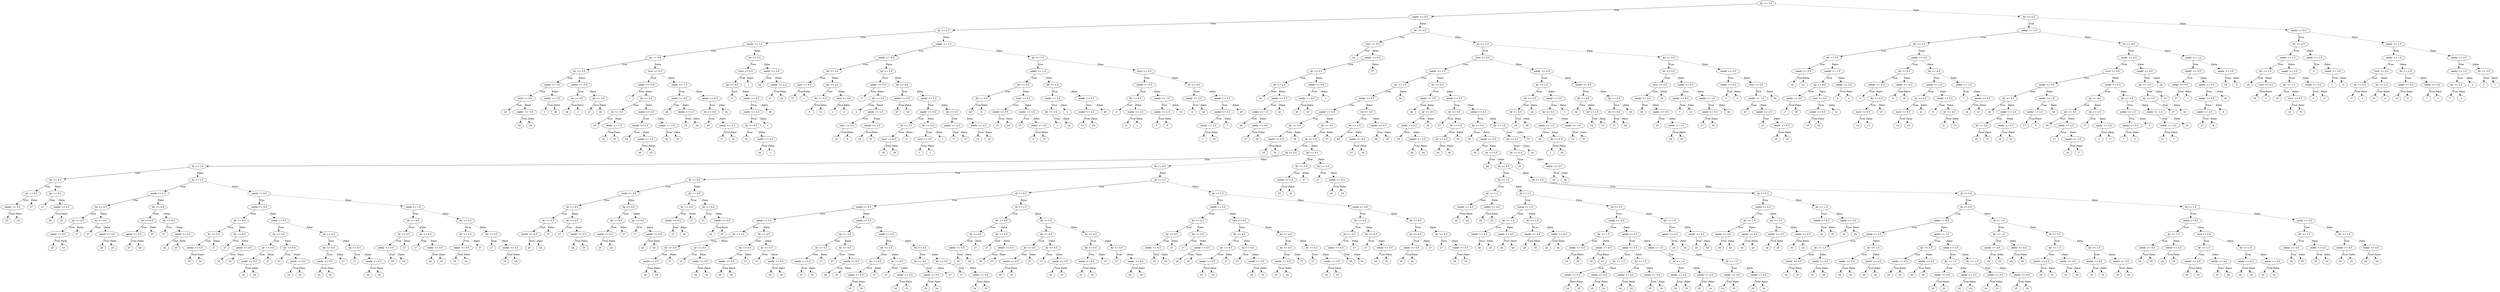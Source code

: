 digraph {
0 [label="dy' <= 3.5"];
1 [label="seedy' <= 3.5"];
2 [label="dy' <= 1.5"];
3 [label="seedx' <= 2.5"];
4 [label="dy' <= 0.5"];
5 [label="dx' <= 4.5"];
6 [label="seedx' <= 1.5"];
7 [label="turn' <= 0.5"];
8 [label="24"];
7 -> 8 [label="True"];
9 [label="seedx' <= -0.5"];
10 [label="24"];
9 -> 10 [label="True"];
11 [label="26"];
9 -> 11 [style="dashed", label="False"];
7 -> 9 [style="dashed", label="False"];
6 -> 7 [label="True"];
12 [label="seedy' <= 2.5"];
13 [label="1"];
12 -> 13 [label="True"];
14 [label="26"];
12 -> 14 [style="dashed", label="False"];
6 -> 12 [style="dashed", label="False"];
5 -> 6 [label="True"];
15 [label="seedx' <= -0.5"];
16 [label="dx' <= 5.5"];
17 [label="24"];
16 -> 17 [label="True"];
18 [label="1"];
16 -> 18 [style="dashed", label="False"];
15 -> 16 [label="True"];
19 [label="dx' <= 5.5"];
20 [label="27"];
19 -> 20 [label="True"];
21 [label="24"];
19 -> 21 [style="dashed", label="False"];
15 -> 19 [style="dashed", label="False"];
5 -> 15 [style="dashed", label="False"];
4 -> 5 [label="True"];
22 [label="turn' <= 0.5"];
23 [label="seedx' <= -0.5"];
24 [label="1"];
23 -> 24 [label="True"];
25 [label="dx' <= 5.5"];
26 [label="dx' <= 3.5"];
27 [label="25"];
26 -> 27 [label="True"];
28 [label="seedx' <= 1.5"];
29 [label="24"];
28 -> 29 [label="True"];
30 [label="25"];
28 -> 30 [style="dashed", label="False"];
26 -> 28 [style="dashed", label="False"];
25 -> 26 [label="True"];
31 [label="seedx' <= 1.5"];
32 [label="seedx' <= 0.5"];
33 [label="24"];
32 -> 33 [label="True"];
34 [label="seedy' <= 1.5"];
35 [label="26"];
34 -> 35 [label="True"];
36 [label="25"];
34 -> 36 [style="dashed", label="False"];
32 -> 34 [style="dashed", label="False"];
31 -> 32 [label="True"];
37 [label="seedy' <= 2.5"];
38 [label="24"];
37 -> 38 [label="True"];
39 [label="26"];
37 -> 39 [style="dashed", label="False"];
31 -> 37 [style="dashed", label="False"];
25 -> 31 [style="dashed", label="False"];
23 -> 25 [style="dashed", label="False"];
22 -> 23 [label="True"];
40 [label="seedy' <= 1.5"];
41 [label="seedx' <= 0.5"];
42 [label="24"];
41 -> 42 [label="True"];
43 [label="seedx' <= 1.5"];
44 [label="23"];
43 -> 44 [label="True"];
45 [label="24"];
43 -> 45 [style="dashed", label="False"];
41 -> 43 [style="dashed", label="False"];
40 -> 41 [label="True"];
46 [label="seedx' <= 0.5"];
47 [label="dx' <= 5.0"];
48 [label="24"];
47 -> 48 [label="True"];
49 [label="seedy' <= 2.5"];
50 [label="21"];
49 -> 50 [label="True"];
51 [label="24"];
49 -> 51 [style="dashed", label="False"];
47 -> 49 [style="dashed", label="False"];
46 -> 47 [label="True"];
52 [label="24"];
46 -> 52 [style="dashed", label="False"];
40 -> 46 [style="dashed", label="False"];
22 -> 40 [style="dashed", label="False"];
4 -> 22 [style="dashed", label="False"];
3 -> 4 [label="True"];
53 [label="dx' <= 5.5"];
54 [label="turn' <= 0.5"];
55 [label="dx' <= 4.5"];
56 [label="27"];
55 -> 56 [label="True"];
57 [label="seedx' <= 5.5"];
58 [label="seedx' <= 4.5"];
59 [label="dy' <= 0.5"];
60 [label="24"];
59 -> 60 [label="True"];
61 [label="seedy' <= 2.5"];
62 [label="24"];
61 -> 62 [label="True"];
63 [label="1"];
61 -> 63 [style="dashed", label="False"];
59 -> 61 [style="dashed", label="False"];
58 -> 59 [label="True"];
64 [label="1"];
58 -> 64 [style="dashed", label="False"];
57 -> 58 [label="True"];
65 [label="24"];
57 -> 65 [style="dashed", label="False"];
55 -> 57 [style="dashed", label="False"];
54 -> 55 [label="True"];
66 [label="1"];
54 -> 66 [style="dashed", label="False"];
53 -> 54 [label="True"];
67 [label="seedx' <= 3.5"];
68 [label="24"];
67 -> 68 [label="True"];
69 [label="seedy' <= 2.5"];
70 [label="27"];
69 -> 70 [label="True"];
71 [label="24"];
69 -> 71 [style="dashed", label="False"];
67 -> 69 [style="dashed", label="False"];
53 -> 67 [style="dashed", label="False"];
3 -> 53 [style="dashed", label="False"];
2 -> 3 [label="True"];
72 [label="seedy' <= 1.5"];
73 [label="seedx' <= -0.5"];
74 [label="dx' <= 4.5"];
75 [label="turn' <= 0.5"];
76 [label="27"];
75 -> 76 [label="True"];
77 [label="1"];
75 -> 77 [style="dashed", label="False"];
74 -> 75 [label="True"];
78 [label="dy' <= 2.5"];
79 [label="dx' <= 5.5"];
80 [label="5"];
79 -> 80 [label="True"];
81 [label="11"];
79 -> 81 [style="dashed", label="False"];
78 -> 79 [label="True"];
82 [label="turn' <= 0.5"];
83 [label="1"];
82 -> 83 [label="True"];
84 [label="3"];
82 -> 84 [style="dashed", label="False"];
78 -> 82 [style="dashed", label="False"];
74 -> 78 [style="dashed", label="False"];
73 -> 74 [label="True"];
85 [label="dy' <= 2.5"];
86 [label="seedx' <= 0.5"];
87 [label="17"];
86 -> 87 [label="True"];
88 [label="dx' <= 5.5"];
89 [label="2"];
88 -> 89 [label="True"];
90 [label="seedx' <= 1.5"];
91 [label="turn' <= 0.5"];
92 [label="22"];
91 -> 92 [label="True"];
93 [label="6"];
91 -> 93 [style="dashed", label="False"];
90 -> 91 [label="True"];
94 [label="seedx' <= 2.5"];
95 [label="16"];
94 -> 95 [label="True"];
96 [label="22"];
94 -> 96 [style="dashed", label="False"];
90 -> 94 [style="dashed", label="False"];
88 -> 90 [style="dashed", label="False"];
86 -> 88 [style="dashed", label="False"];
85 -> 86 [label="True"];
97 [label="dx' <= 4.5"];
98 [label="seedx' <= 0.5"];
99 [label="20"];
98 -> 99 [label="True"];
100 [label="19"];
98 -> 100 [style="dashed", label="False"];
97 -> 98 [label="True"];
101 [label="seedx' <= 1.5"];
102 [label="seedx' <= 0.5"];
103 [label="dx' <= 5.5"];
104 [label="turn' <= 0.5"];
105 [label="16"];
104 -> 105 [label="True"];
106 [label="18"];
104 -> 106 [style="dashed", label="False"];
103 -> 104 [label="True"];
107 [label="17"];
103 -> 107 [style="dashed", label="False"];
102 -> 103 [label="True"];
108 [label="dx' <= 5.5"];
109 [label="turn' <= 0.5"];
110 [label="2"];
109 -> 110 [label="True"];
111 [label="1"];
109 -> 111 [style="dashed", label="False"];
108 -> 109 [label="True"];
112 [label="1"];
108 -> 112 [style="dashed", label="False"];
102 -> 108 [style="dashed", label="False"];
101 -> 102 [label="True"];
113 [label="dx' <= 5.5"];
114 [label="seedx' <= 2.5"];
115 [label="17"];
114 -> 115 [label="True"];
116 [label="15"];
114 -> 116 [style="dashed", label="False"];
113 -> 114 [label="True"];
117 [label="seedx' <= 2.5"];
118 [label="14"];
117 -> 118 [label="True"];
119 [label="18"];
117 -> 119 [style="dashed", label="False"];
113 -> 117 [style="dashed", label="False"];
101 -> 113 [style="dashed", label="False"];
97 -> 101 [style="dashed", label="False"];
85 -> 97 [style="dashed", label="False"];
73 -> 85 [style="dashed", label="False"];
72 -> 73 [label="True"];
120 [label="dy' <= 2.5"];
121 [label="seedx' <= 1.5"];
122 [label="dx' <= 5.5"];
123 [label="dx' <= 4.5"];
124 [label="24"];
123 -> 124 [label="True"];
125 [label="6"];
123 -> 125 [style="dashed", label="False"];
122 -> 123 [label="True"];
126 [label="turn' <= 0.5"];
127 [label="seedx' <= 0.5"];
128 [label="15"];
127 -> 128 [label="True"];
129 [label="24"];
127 -> 129 [style="dashed", label="False"];
126 -> 127 [label="True"];
130 [label="seedy' <= 2.5"];
131 [label="17"];
130 -> 131 [label="True"];
132 [label="seedx' <= 0.5"];
133 [label="4"];
132 -> 133 [label="True"];
134 [label="15"];
132 -> 134 [style="dashed", label="False"];
130 -> 132 [style="dashed", label="False"];
126 -> 130 [style="dashed", label="False"];
122 -> 126 [style="dashed", label="False"];
121 -> 122 [label="True"];
135 [label="dx' <= 5.5"];
136 [label="seedx' <= 2.5"];
137 [label="dx' <= 4.5"];
138 [label="1"];
137 -> 138 [label="True"];
139 [label="24"];
137 -> 139 [style="dashed", label="False"];
136 -> 137 [label="True"];
140 [label="1"];
136 -> 140 [style="dashed", label="False"];
135 -> 136 [label="True"];
141 [label="seedx' <= 2.5"];
142 [label="seedy' <= 2.5"];
143 [label="14"];
142 -> 143 [label="True"];
144 [label="24"];
142 -> 144 [style="dashed", label="False"];
141 -> 142 [label="True"];
145 [label="26"];
141 -> 145 [style="dashed", label="False"];
135 -> 141 [style="dashed", label="False"];
121 -> 135 [style="dashed", label="False"];
120 -> 121 [label="True"];
146 [label="turn' <= 0.5"];
147 [label="seedx' <= 0.5"];
148 [label="dx' <= 5.5"];
149 [label="3"];
148 -> 149 [label="True"];
150 [label="seedy' <= 2.5"];
151 [label="6"];
150 -> 151 [label="True"];
152 [label="1"];
150 -> 152 [style="dashed", label="False"];
148 -> 150 [style="dashed", label="False"];
147 -> 148 [label="True"];
153 [label="seedx' <= 1.5"];
154 [label="seedy' <= 2.5"];
155 [label="5"];
154 -> 155 [label="True"];
156 [label="6"];
154 -> 156 [style="dashed", label="False"];
153 -> 154 [label="True"];
157 [label="13"];
153 -> 157 [style="dashed", label="False"];
147 -> 153 [style="dashed", label="False"];
146 -> 147 [label="True"];
158 [label="dx' <= 4.5"];
159 [label="seedy' <= 2.5"];
160 [label="4"];
159 -> 160 [label="True"];
161 [label="24"];
159 -> 161 [style="dashed", label="False"];
158 -> 159 [label="True"];
162 [label="seedx' <= 1.5"];
163 [label="seedx' <= 0.5"];
164 [label="seedy' <= 2.5"];
165 [label="7"];
164 -> 165 [label="True"];
166 [label="18"];
164 -> 166 [style="dashed", label="False"];
163 -> 164 [label="True"];
167 [label="7"];
163 -> 167 [style="dashed", label="False"];
162 -> 163 [label="True"];
168 [label="18"];
162 -> 168 [style="dashed", label="False"];
158 -> 162 [style="dashed", label="False"];
146 -> 158 [style="dashed", label="False"];
120 -> 146 [style="dashed", label="False"];
72 -> 120 [style="dashed", label="False"];
2 -> 72 [style="dashed", label="False"];
1 -> 2 [label="True"];
169 [label="dx' <= 3.5"];
170 [label="turn' <= 0.5"];
171 [label="24"];
170 -> 171 [label="True"];
172 [label="seedy' <= 5.5"];
173 [label="dy' <= 2.5"];
174 [label="dx' <= 2.5"];
175 [label="24"];
174 -> 175 [label="True"];
176 [label="seedx' <= 5.5"];
177 [label="seedx' <= 1.0"];
178 [label="26"];
177 -> 178 [label="True"];
179 [label="seedx' <= 4.5"];
180 [label="27"];
179 -> 180 [label="True"];
181 [label="26"];
179 -> 181 [style="dashed", label="False"];
177 -> 179 [style="dashed", label="False"];
176 -> 177 [label="True"];
182 [label="24"];
176 -> 182 [style="dashed", label="False"];
174 -> 176 [style="dashed", label="False"];
173 -> 174 [label="True"];
183 [label="seedx' <= 0.5"];
184 [label="seedy' <= 4.5"];
185 [label="26"];
184 -> 185 [label="True"];
186 [label="27"];
184 -> 186 [style="dashed", label="False"];
183 -> 184 [label="True"];
187 [label="1"];
183 -> 187 [style="dashed", label="False"];
173 -> 183 [style="dashed", label="False"];
172 -> 173 [label="True"];
188 [label="27"];
172 -> 188 [style="dashed", label="False"];
170 -> 172 [style="dashed", label="False"];
169 -> 170 [label="True"];
189 [label="dy' <= 2.5"];
190 [label="turn' <= 0.5"];
191 [label="seedx' <= 1.5"];
192 [label="dy' <= 1.5"];
193 [label="seedy' <= 5.5"];
194 [label="seedy' <= 4.5"];
195 [label="dx' <= 4.5"];
196 [label="seedx' <= 0.5"];
197 [label="25"];
196 -> 197 [label="True"];
198 [label="24"];
196 -> 198 [style="dashed", label="False"];
195 -> 196 [label="True"];
199 [label="24"];
195 -> 199 [style="dashed", label="False"];
194 -> 195 [label="True"];
200 [label="dx' <= 5.5"];
201 [label="dy <= 3.5"];
202 [label="dx <= 3.5"];
203 [label="dy <= 1.0"];
204 [label="dx' <= 4.5"];
205 [label="dy' <= 0.5"];
206 [label="seedx' <= 0.5"];
207 [label="25"];
206 -> 207 [label="True"];
208 [label="24"];
206 -> 208 [style="dashed", label="False"];
205 -> 206 [label="True"];
209 [label="27"];
205 -> 209 [style="dashed", label="False"];
204 -> 205 [label="True"];
210 [label="dy' <= 0.5"];
211 [label="27"];
210 -> 211 [label="True"];
212 [label="seedx' <= 0.5"];
213 [label="24"];
212 -> 213 [label="True"];
214 [label="25"];
212 -> 214 [style="dashed", label="False"];
210 -> 212 [style="dashed", label="False"];
204 -> 210 [style="dashed", label="False"];
203 -> 204 [label="True"];
215 [label="dy <= 2.5"];
216 [label="seedx <= 1.0"];
217 [label="dx' <= 4.5"];
218 [label="dy' <= 0.5"];
219 [label="seedx' <= 0.5"];
220 [label="25"];
219 -> 220 [label="True"];
221 [label="24"];
219 -> 221 [style="dashed", label="False"];
218 -> 219 [label="True"];
222 [label="27"];
218 -> 222 [style="dashed", label="False"];
217 -> 218 [label="True"];
223 [label="dy' <= 0.5"];
224 [label="27"];
223 -> 224 [label="True"];
225 [label="seedx' <= 0.5"];
226 [label="24"];
225 -> 226 [label="True"];
227 [label="25"];
225 -> 227 [style="dashed", label="False"];
223 -> 225 [style="dashed", label="False"];
217 -> 223 [style="dashed", label="False"];
216 -> 217 [label="True"];
228 [label="dx' <= 4.5"];
229 [label="dy' <= 0.5"];
230 [label="seedx' <= 0.5"];
231 [label="25"];
230 -> 231 [label="True"];
232 [label="24"];
230 -> 232 [style="dashed", label="False"];
229 -> 230 [label="True"];
233 [label="27"];
229 -> 233 [style="dashed", label="False"];
228 -> 229 [label="True"];
234 [label="dy' <= 0.5"];
235 [label="27"];
234 -> 235 [label="True"];
236 [label="seedx' <= 0.5"];
237 [label="24"];
236 -> 237 [label="True"];
238 [label="25"];
236 -> 238 [style="dashed", label="False"];
234 -> 236 [style="dashed", label="False"];
228 -> 234 [style="dashed", label="False"];
216 -> 228 [style="dashed", label="False"];
215 -> 216 [label="True"];
239 [label="seedx <= 0.5"];
240 [label="seedx <= -0.5"];
241 [label="dx' <= 4.5"];
242 [label="dy' <= 0.5"];
243 [label="seedx' <= 0.5"];
244 [label="25"];
243 -> 244 [label="True"];
245 [label="24"];
243 -> 245 [style="dashed", label="False"];
242 -> 243 [label="True"];
246 [label="27"];
242 -> 246 [style="dashed", label="False"];
241 -> 242 [label="True"];
247 [label="dy' <= 0.5"];
248 [label="27"];
247 -> 248 [label="True"];
249 [label="seedx' <= 0.5"];
250 [label="24"];
249 -> 250 [label="True"];
251 [label="25"];
249 -> 251 [style="dashed", label="False"];
247 -> 249 [style="dashed", label="False"];
241 -> 247 [style="dashed", label="False"];
240 -> 241 [label="True"];
252 [label="seedy <= 5.5"];
253 [label="dx' <= 4.5"];
254 [label="dy' <= 0.5"];
255 [label="seedx' <= 0.5"];
256 [label="25"];
255 -> 256 [label="True"];
257 [label="24"];
255 -> 257 [style="dashed", label="False"];
254 -> 255 [label="True"];
258 [label="27"];
254 -> 258 [style="dashed", label="False"];
253 -> 254 [label="True"];
259 [label="dy' <= 0.5"];
260 [label="27"];
259 -> 260 [label="True"];
261 [label="seedx' <= 0.5"];
262 [label="24"];
261 -> 262 [label="True"];
263 [label="25"];
261 -> 263 [style="dashed", label="False"];
259 -> 261 [style="dashed", label="False"];
253 -> 259 [style="dashed", label="False"];
252 -> 253 [label="True"];
264 [label="dx' <= 4.5"];
265 [label="dy' <= 0.5"];
266 [label="seedx' <= 0.5"];
267 [label="25"];
266 -> 267 [label="True"];
268 [label="24"];
266 -> 268 [style="dashed", label="False"];
265 -> 266 [label="True"];
269 [label="27"];
265 -> 269 [style="dashed", label="False"];
264 -> 265 [label="True"];
270 [label="dy' <= 0.5"];
271 [label="27"];
270 -> 271 [label="True"];
272 [label="seedx' <= 0.5"];
273 [label="24"];
272 -> 273 [label="True"];
274 [label="25"];
272 -> 274 [style="dashed", label="False"];
270 -> 272 [style="dashed", label="False"];
264 -> 270 [style="dashed", label="False"];
252 -> 264 [style="dashed", label="False"];
240 -> 252 [style="dashed", label="False"];
239 -> 240 [label="True"];
275 [label="seedx <= 1.5"];
276 [label="dx' <= 4.5"];
277 [label="dy' <= 0.5"];
278 [label="seedx' <= 0.5"];
279 [label="25"];
278 -> 279 [label="True"];
280 [label="24"];
278 -> 280 [style="dashed", label="False"];
277 -> 278 [label="True"];
281 [label="27"];
277 -> 281 [style="dashed", label="False"];
276 -> 277 [label="True"];
282 [label="dy' <= 0.5"];
283 [label="27"];
282 -> 283 [label="True"];
284 [label="seedx' <= 0.5"];
285 [label="24"];
284 -> 285 [label="True"];
286 [label="25"];
284 -> 286 [style="dashed", label="False"];
282 -> 284 [style="dashed", label="False"];
276 -> 282 [style="dashed", label="False"];
275 -> 276 [label="True"];
287 [label="dx' <= 4.5"];
288 [label="dy' <= 0.5"];
289 [label="seedx' <= 0.5"];
290 [label="25"];
289 -> 290 [label="True"];
291 [label="24"];
289 -> 291 [style="dashed", label="False"];
288 -> 289 [label="True"];
292 [label="27"];
288 -> 292 [style="dashed", label="False"];
287 -> 288 [label="True"];
293 [label="dy' <= 0.5"];
294 [label="27"];
293 -> 294 [label="True"];
295 [label="seedx' <= 0.5"];
296 [label="24"];
295 -> 296 [label="True"];
297 [label="25"];
295 -> 297 [style="dashed", label="False"];
293 -> 295 [style="dashed", label="False"];
287 -> 293 [style="dashed", label="False"];
275 -> 287 [style="dashed", label="False"];
239 -> 275 [style="dashed", label="False"];
215 -> 239 [style="dashed", label="False"];
203 -> 215 [style="dashed", label="False"];
202 -> 203 [label="True"];
298 [label="dx <= 4.5"];
299 [label="dy <= 0.5"];
300 [label="seedx <= 3.5"];
301 [label="dx' <= 4.5"];
302 [label="dy' <= 0.5"];
303 [label="seedx' <= 0.5"];
304 [label="25"];
303 -> 304 [label="True"];
305 [label="24"];
303 -> 305 [style="dashed", label="False"];
302 -> 303 [label="True"];
306 [label="27"];
302 -> 306 [style="dashed", label="False"];
301 -> 302 [label="True"];
307 [label="dy' <= 0.5"];
308 [label="27"];
307 -> 308 [label="True"];
309 [label="seedx' <= 0.5"];
310 [label="24"];
309 -> 310 [label="True"];
311 [label="25"];
309 -> 311 [style="dashed", label="False"];
307 -> 309 [style="dashed", label="False"];
301 -> 307 [style="dashed", label="False"];
300 -> 301 [label="True"];
312 [label="dx' <= 4.5"];
313 [label="dy' <= 0.5"];
314 [label="seedx' <= 0.5"];
315 [label="25"];
314 -> 315 [label="True"];
316 [label="24"];
314 -> 316 [style="dashed", label="False"];
313 -> 314 [label="True"];
317 [label="27"];
313 -> 317 [style="dashed", label="False"];
312 -> 313 [label="True"];
318 [label="dy' <= 0.5"];
319 [label="27"];
318 -> 319 [label="True"];
320 [label="seedx' <= 0.5"];
321 [label="24"];
320 -> 321 [label="True"];
322 [label="25"];
320 -> 322 [style="dashed", label="False"];
318 -> 320 [style="dashed", label="False"];
312 -> 318 [style="dashed", label="False"];
300 -> 312 [style="dashed", label="False"];
299 -> 300 [label="True"];
323 [label="dx' <= 4.5"];
324 [label="dy' <= 0.5"];
325 [label="seedx' <= 0.5"];
326 [label="25"];
325 -> 326 [label="True"];
327 [label="24"];
325 -> 327 [style="dashed", label="False"];
324 -> 325 [label="True"];
328 [label="27"];
324 -> 328 [style="dashed", label="False"];
323 -> 324 [label="True"];
329 [label="dy' <= 0.5"];
330 [label="27"];
329 -> 330 [label="True"];
331 [label="seedx' <= 0.5"];
332 [label="24"];
331 -> 332 [label="True"];
333 [label="25"];
331 -> 333 [style="dashed", label="False"];
329 -> 331 [style="dashed", label="False"];
323 -> 329 [style="dashed", label="False"];
299 -> 323 [style="dashed", label="False"];
298 -> 299 [label="True"];
334 [label="dx <= 5.5"];
335 [label="dy <= 0.5"];
336 [label="seedx <= 0.5"];
337 [label="seedy <= 3.5"];
338 [label="dx' <= 4.5"];
339 [label="dy' <= 0.5"];
340 [label="seedx' <= 0.5"];
341 [label="25"];
340 -> 341 [label="True"];
342 [label="24"];
340 -> 342 [style="dashed", label="False"];
339 -> 340 [label="True"];
343 [label="27"];
339 -> 343 [style="dashed", label="False"];
338 -> 339 [label="True"];
344 [label="dy' <= 0.5"];
345 [label="27"];
344 -> 345 [label="True"];
346 [label="seedx' <= 0.5"];
347 [label="24"];
346 -> 347 [label="True"];
348 [label="25"];
346 -> 348 [style="dashed", label="False"];
344 -> 346 [style="dashed", label="False"];
338 -> 344 [style="dashed", label="False"];
337 -> 338 [label="True"];
349 [label="dx' <= 4.5"];
350 [label="dy' <= 0.5"];
351 [label="seedx' <= 0.5"];
352 [label="25"];
351 -> 352 [label="True"];
353 [label="24"];
351 -> 353 [style="dashed", label="False"];
350 -> 351 [label="True"];
354 [label="27"];
350 -> 354 [style="dashed", label="False"];
349 -> 350 [label="True"];
355 [label="dy' <= 0.5"];
356 [label="27"];
355 -> 356 [label="True"];
357 [label="seedx' <= 0.5"];
358 [label="24"];
357 -> 358 [label="True"];
359 [label="25"];
357 -> 359 [style="dashed", label="False"];
355 -> 357 [style="dashed", label="False"];
349 -> 355 [style="dashed", label="False"];
337 -> 349 [style="dashed", label="False"];
336 -> 337 [label="True"];
360 [label="seedx <= 1.5"];
361 [label="dx' <= 4.5"];
362 [label="dy' <= 0.5"];
363 [label="seedx' <= 0.5"];
364 [label="25"];
363 -> 364 [label="True"];
365 [label="24"];
363 -> 365 [style="dashed", label="False"];
362 -> 363 [label="True"];
366 [label="27"];
362 -> 366 [style="dashed", label="False"];
361 -> 362 [label="True"];
367 [label="dy' <= 0.5"];
368 [label="27"];
367 -> 368 [label="True"];
369 [label="seedx' <= 0.5"];
370 [label="24"];
369 -> 370 [label="True"];
371 [label="25"];
369 -> 371 [style="dashed", label="False"];
367 -> 369 [style="dashed", label="False"];
361 -> 367 [style="dashed", label="False"];
360 -> 361 [label="True"];
372 [label="seedx <= 2.5"];
373 [label="dx' <= 4.5"];
374 [label="dy' <= 0.5"];
375 [label="seedx' <= 0.5"];
376 [label="25"];
375 -> 376 [label="True"];
377 [label="24"];
375 -> 377 [style="dashed", label="False"];
374 -> 375 [label="True"];
378 [label="27"];
374 -> 378 [style="dashed", label="False"];
373 -> 374 [label="True"];
379 [label="dy' <= 0.5"];
380 [label="27"];
379 -> 380 [label="True"];
381 [label="seedx' <= 0.5"];
382 [label="24"];
381 -> 382 [label="True"];
383 [label="25"];
381 -> 383 [style="dashed", label="False"];
379 -> 381 [style="dashed", label="False"];
373 -> 379 [style="dashed", label="False"];
372 -> 373 [label="True"];
384 [label="dx' <= 4.5"];
385 [label="dy' <= 0.5"];
386 [label="seedx' <= 0.5"];
387 [label="25"];
386 -> 387 [label="True"];
388 [label="24"];
386 -> 388 [style="dashed", label="False"];
385 -> 386 [label="True"];
389 [label="27"];
385 -> 389 [style="dashed", label="False"];
384 -> 385 [label="True"];
390 [label="dy' <= 0.5"];
391 [label="27"];
390 -> 391 [label="True"];
392 [label="seedx' <= 0.5"];
393 [label="24"];
392 -> 393 [label="True"];
394 [label="25"];
392 -> 394 [style="dashed", label="False"];
390 -> 392 [style="dashed", label="False"];
384 -> 390 [style="dashed", label="False"];
372 -> 384 [style="dashed", label="False"];
360 -> 372 [style="dashed", label="False"];
336 -> 360 [style="dashed", label="False"];
335 -> 336 [label="True"];
395 [label="dy <= 1.5"];
396 [label="dx' <= 4.5"];
397 [label="dy' <= 0.5"];
398 [label="seedx' <= 0.5"];
399 [label="25"];
398 -> 399 [label="True"];
400 [label="24"];
398 -> 400 [style="dashed", label="False"];
397 -> 398 [label="True"];
401 [label="27"];
397 -> 401 [style="dashed", label="False"];
396 -> 397 [label="True"];
402 [label="dy' <= 0.5"];
403 [label="27"];
402 -> 403 [label="True"];
404 [label="seedx' <= 0.5"];
405 [label="24"];
404 -> 405 [label="True"];
406 [label="25"];
404 -> 406 [style="dashed", label="False"];
402 -> 404 [style="dashed", label="False"];
396 -> 402 [style="dashed", label="False"];
395 -> 396 [label="True"];
407 [label="dy <= 2.5"];
408 [label="dx' <= 4.5"];
409 [label="dy' <= 0.5"];
410 [label="seedx' <= 0.5"];
411 [label="25"];
410 -> 411 [label="True"];
412 [label="24"];
410 -> 412 [style="dashed", label="False"];
409 -> 410 [label="True"];
413 [label="27"];
409 -> 413 [style="dashed", label="False"];
408 -> 409 [label="True"];
414 [label="dy' <= 0.5"];
415 [label="27"];
414 -> 415 [label="True"];
416 [label="seedx' <= 0.5"];
417 [label="24"];
416 -> 417 [label="True"];
418 [label="25"];
416 -> 418 [style="dashed", label="False"];
414 -> 416 [style="dashed", label="False"];
408 -> 414 [style="dashed", label="False"];
407 -> 408 [label="True"];
419 [label="dx' <= 4.5"];
420 [label="dy' <= 0.5"];
421 [label="seedx' <= 0.5"];
422 [label="25"];
421 -> 422 [label="True"];
423 [label="24"];
421 -> 423 [style="dashed", label="False"];
420 -> 421 [label="True"];
424 [label="27"];
420 -> 424 [style="dashed", label="False"];
419 -> 420 [label="True"];
425 [label="dy' <= 0.5"];
426 [label="27"];
425 -> 426 [label="True"];
427 [label="seedx' <= 0.5"];
428 [label="24"];
427 -> 428 [label="True"];
429 [label="25"];
427 -> 429 [style="dashed", label="False"];
425 -> 427 [style="dashed", label="False"];
419 -> 425 [style="dashed", label="False"];
407 -> 419 [style="dashed", label="False"];
395 -> 407 [style="dashed", label="False"];
335 -> 395 [style="dashed", label="False"];
334 -> 335 [label="True"];
430 [label="dy <= 1.5"];
431 [label="seedx <= 2.5"];
432 [label="dx' <= 4.5"];
433 [label="dy' <= 0.5"];
434 [label="seedx' <= 0.5"];
435 [label="25"];
434 -> 435 [label="True"];
436 [label="24"];
434 -> 436 [style="dashed", label="False"];
433 -> 434 [label="True"];
437 [label="27"];
433 -> 437 [style="dashed", label="False"];
432 -> 433 [label="True"];
438 [label="dy' <= 0.5"];
439 [label="27"];
438 -> 439 [label="True"];
440 [label="seedx' <= 0.5"];
441 [label="24"];
440 -> 441 [label="True"];
442 [label="25"];
440 -> 442 [style="dashed", label="False"];
438 -> 440 [style="dashed", label="False"];
432 -> 438 [style="dashed", label="False"];
431 -> 432 [label="True"];
443 [label="turn <= 0.5"];
444 [label="dx' <= 4.5"];
445 [label="dy' <= 0.5"];
446 [label="seedx' <= 0.5"];
447 [label="25"];
446 -> 447 [label="True"];
448 [label="24"];
446 -> 448 [style="dashed", label="False"];
445 -> 446 [label="True"];
449 [label="27"];
445 -> 449 [style="dashed", label="False"];
444 -> 445 [label="True"];
450 [label="dy' <= 0.5"];
451 [label="27"];
450 -> 451 [label="True"];
452 [label="seedx' <= 0.5"];
453 [label="24"];
452 -> 453 [label="True"];
454 [label="25"];
452 -> 454 [style="dashed", label="False"];
450 -> 452 [style="dashed", label="False"];
444 -> 450 [style="dashed", label="False"];
443 -> 444 [label="True"];
455 [label="dx' <= 4.5"];
456 [label="dy' <= 0.5"];
457 [label="seedx' <= 0.5"];
458 [label="25"];
457 -> 458 [label="True"];
459 [label="24"];
457 -> 459 [style="dashed", label="False"];
456 -> 457 [label="True"];
460 [label="27"];
456 -> 460 [style="dashed", label="False"];
455 -> 456 [label="True"];
461 [label="dy' <= 0.5"];
462 [label="27"];
461 -> 462 [label="True"];
463 [label="seedx' <= 0.5"];
464 [label="24"];
463 -> 464 [label="True"];
465 [label="25"];
463 -> 465 [style="dashed", label="False"];
461 -> 463 [style="dashed", label="False"];
455 -> 461 [style="dashed", label="False"];
443 -> 455 [style="dashed", label="False"];
431 -> 443 [style="dashed", label="False"];
430 -> 431 [label="True"];
466 [label="seedx <= 4.0"];
467 [label="dx' <= 4.5"];
468 [label="dy' <= 0.5"];
469 [label="seedx' <= 0.5"];
470 [label="25"];
469 -> 470 [label="True"];
471 [label="24"];
469 -> 471 [style="dashed", label="False"];
468 -> 469 [label="True"];
472 [label="27"];
468 -> 472 [style="dashed", label="False"];
467 -> 468 [label="True"];
473 [label="dy' <= 0.5"];
474 [label="27"];
473 -> 474 [label="True"];
475 [label="seedx' <= 0.5"];
476 [label="24"];
475 -> 476 [label="True"];
477 [label="25"];
475 -> 477 [style="dashed", label="False"];
473 -> 475 [style="dashed", label="False"];
467 -> 473 [style="dashed", label="False"];
466 -> 467 [label="True"];
478 [label="dx' <= 4.5"];
479 [label="dy' <= 0.5"];
480 [label="seedx' <= 0.5"];
481 [label="25"];
480 -> 481 [label="True"];
482 [label="24"];
480 -> 482 [style="dashed", label="False"];
479 -> 480 [label="True"];
483 [label="27"];
479 -> 483 [style="dashed", label="False"];
478 -> 479 [label="True"];
484 [label="dy' <= 0.5"];
485 [label="27"];
484 -> 485 [label="True"];
486 [label="seedx' <= 0.5"];
487 [label="24"];
486 -> 487 [label="True"];
488 [label="25"];
486 -> 488 [style="dashed", label="False"];
484 -> 486 [style="dashed", label="False"];
478 -> 484 [style="dashed", label="False"];
466 -> 478 [style="dashed", label="False"];
430 -> 466 [style="dashed", label="False"];
334 -> 430 [style="dashed", label="False"];
298 -> 334 [style="dashed", label="False"];
202 -> 298 [style="dashed", label="False"];
201 -> 202 [label="True"];
489 [label="dx' <= 4.5"];
490 [label="dy' <= 0.5"];
491 [label="seedx' <= 0.5"];
492 [label="25"];
491 -> 492 [label="True"];
493 [label="24"];
491 -> 493 [style="dashed", label="False"];
490 -> 491 [label="True"];
494 [label="27"];
490 -> 494 [style="dashed", label="False"];
489 -> 490 [label="True"];
495 [label="dy' <= 0.5"];
496 [label="27"];
495 -> 496 [label="True"];
497 [label="seedx' <= 0.5"];
498 [label="24"];
497 -> 498 [label="True"];
499 [label="25"];
497 -> 499 [style="dashed", label="False"];
495 -> 497 [style="dashed", label="False"];
489 -> 495 [style="dashed", label="False"];
201 -> 489 [style="dashed", label="False"];
200 -> 201 [label="True"];
500 [label="27"];
200 -> 500 [style="dashed", label="False"];
194 -> 200 [style="dashed", label="False"];
193 -> 194 [label="True"];
501 [label="dx' <= 5.5"];
502 [label="dx' <= 4.5"];
503 [label="24"];
502 -> 503 [label="True"];
504 [label="seedx' <= 0.5"];
505 [label="27"];
504 -> 505 [label="True"];
506 [label="24"];
504 -> 506 [style="dashed", label="False"];
502 -> 504 [style="dashed", label="False"];
501 -> 502 [label="True"];
507 [label="seedx' <= 0.5"];
508 [label="24"];
507 -> 508 [label="True"];
509 [label="26"];
507 -> 509 [style="dashed", label="False"];
501 -> 507 [style="dashed", label="False"];
193 -> 501 [style="dashed", label="False"];
192 -> 193 [label="True"];
510 [label="24"];
192 -> 510 [style="dashed", label="False"];
191 -> 192 [label="True"];
511 [label="dx' <= 4.5"];
512 [label="seedx' <= 5.5"];
513 [label="24"];
512 -> 513 [label="True"];
514 [label="dy' <= 0.5"];
515 [label="seedy' <= 4.5"];
516 [label="24"];
515 -> 516 [label="True"];
517 [label="seedy' <= 5.5"];
518 [label="26"];
517 -> 518 [label="True"];
519 [label="24"];
517 -> 519 [style="dashed", label="False"];
515 -> 517 [style="dashed", label="False"];
514 -> 515 [label="True"];
520 [label="24"];
514 -> 520 [style="dashed", label="False"];
512 -> 514 [style="dashed", label="False"];
511 -> 512 [label="True"];
521 [label="seedx' <= 3.5"];
522 [label="dy' <= 0.5"];
523 [label="27"];
522 -> 523 [label="True"];
524 [label="dx' <= 5.5"];
525 [label="dy' <= 1.5"];
526 [label="24"];
525 -> 526 [label="True"];
527 [label="26"];
525 -> 527 [style="dashed", label="False"];
524 -> 525 [label="True"];
528 [label="24"];
524 -> 528 [style="dashed", label="False"];
522 -> 524 [style="dashed", label="False"];
521 -> 522 [label="True"];
529 [label="seedx' <= 5.5"];
530 [label="dx' <= 5.5"];
531 [label="24"];
530 -> 531 [label="True"];
532 [label="seedy' <= 5.5"];
533 [label="24"];
532 -> 533 [label="True"];
534 [label="dy' <= 0.5"];
535 [label="24"];
534 -> 535 [label="True"];
536 [label="dx <= 3.5"];
537 [label="dy <= 1.0"];
538 [label="dy' <= 1.5"];
539 [label="seedx' <= 4.5"];
540 [label="24"];
539 -> 540 [label="True"];
541 [label="25"];
539 -> 541 [style="dashed", label="False"];
538 -> 539 [label="True"];
542 [label="seedx' <= 4.5"];
543 [label="25"];
542 -> 543 [label="True"];
544 [label="24"];
542 -> 544 [style="dashed", label="False"];
538 -> 542 [style="dashed", label="False"];
537 -> 538 [label="True"];
545 [label="dy <= 2.5"];
546 [label="seedx <= 1.0"];
547 [label="dy' <= 1.5"];
548 [label="seedx' <= 4.5"];
549 [label="24"];
548 -> 549 [label="True"];
550 [label="25"];
548 -> 550 [style="dashed", label="False"];
547 -> 548 [label="True"];
551 [label="seedx' <= 4.5"];
552 [label="25"];
551 -> 552 [label="True"];
553 [label="24"];
551 -> 553 [style="dashed", label="False"];
547 -> 551 [style="dashed", label="False"];
546 -> 547 [label="True"];
554 [label="dy' <= 1.5"];
555 [label="seedx' <= 4.5"];
556 [label="24"];
555 -> 556 [label="True"];
557 [label="25"];
555 -> 557 [style="dashed", label="False"];
554 -> 555 [label="True"];
558 [label="seedx' <= 4.5"];
559 [label="25"];
558 -> 559 [label="True"];
560 [label="24"];
558 -> 560 [style="dashed", label="False"];
554 -> 558 [style="dashed", label="False"];
546 -> 554 [style="dashed", label="False"];
545 -> 546 [label="True"];
561 [label="dy <= 3.5"];
562 [label="seedx <= -0.5"];
563 [label="dy' <= 1.5"];
564 [label="seedx' <= 4.5"];
565 [label="24"];
564 -> 565 [label="True"];
566 [label="25"];
564 -> 566 [style="dashed", label="False"];
563 -> 564 [label="True"];
567 [label="seedx' <= 4.5"];
568 [label="25"];
567 -> 568 [label="True"];
569 [label="24"];
567 -> 569 [style="dashed", label="False"];
563 -> 567 [style="dashed", label="False"];
562 -> 563 [label="True"];
570 [label="seedx <= 0.5"];
571 [label="seedy <= 5.5"];
572 [label="dy' <= 1.5"];
573 [label="seedx' <= 4.5"];
574 [label="24"];
573 -> 574 [label="True"];
575 [label="25"];
573 -> 575 [style="dashed", label="False"];
572 -> 573 [label="True"];
576 [label="seedx' <= 4.5"];
577 [label="25"];
576 -> 577 [label="True"];
578 [label="24"];
576 -> 578 [style="dashed", label="False"];
572 -> 576 [style="dashed", label="False"];
571 -> 572 [label="True"];
579 [label="dy' <= 1.5"];
580 [label="seedx' <= 4.5"];
581 [label="24"];
580 -> 581 [label="True"];
582 [label="25"];
580 -> 582 [style="dashed", label="False"];
579 -> 580 [label="True"];
583 [label="seedx' <= 4.5"];
584 [label="25"];
583 -> 584 [label="True"];
585 [label="24"];
583 -> 585 [style="dashed", label="False"];
579 -> 583 [style="dashed", label="False"];
571 -> 579 [style="dashed", label="False"];
570 -> 571 [label="True"];
586 [label="seedx <= 1.5"];
587 [label="dy' <= 1.5"];
588 [label="seedx' <= 4.5"];
589 [label="24"];
588 -> 589 [label="True"];
590 [label="25"];
588 -> 590 [style="dashed", label="False"];
587 -> 588 [label="True"];
591 [label="seedx' <= 4.5"];
592 [label="25"];
591 -> 592 [label="True"];
593 [label="24"];
591 -> 593 [style="dashed", label="False"];
587 -> 591 [style="dashed", label="False"];
586 -> 587 [label="True"];
594 [label="dy' <= 1.5"];
595 [label="seedx' <= 4.5"];
596 [label="24"];
595 -> 596 [label="True"];
597 [label="25"];
595 -> 597 [style="dashed", label="False"];
594 -> 595 [label="True"];
598 [label="seedx' <= 4.5"];
599 [label="25"];
598 -> 599 [label="True"];
600 [label="24"];
598 -> 600 [style="dashed", label="False"];
594 -> 598 [style="dashed", label="False"];
586 -> 594 [style="dashed", label="False"];
570 -> 586 [style="dashed", label="False"];
562 -> 570 [style="dashed", label="False"];
561 -> 562 [label="True"];
601 [label="dy' <= 1.5"];
602 [label="seedx' <= 4.5"];
603 [label="24"];
602 -> 603 [label="True"];
604 [label="25"];
602 -> 604 [style="dashed", label="False"];
601 -> 602 [label="True"];
605 [label="seedx' <= 4.5"];
606 [label="25"];
605 -> 606 [label="True"];
607 [label="24"];
605 -> 607 [style="dashed", label="False"];
601 -> 605 [style="dashed", label="False"];
561 -> 601 [style="dashed", label="False"];
545 -> 561 [style="dashed", label="False"];
537 -> 545 [style="dashed", label="False"];
536 -> 537 [label="True"];
608 [label="dx <= 4.5"];
609 [label="dy <= 0.5"];
610 [label="seedx <= 3.5"];
611 [label="dy' <= 1.5"];
612 [label="seedx' <= 4.5"];
613 [label="24"];
612 -> 613 [label="True"];
614 [label="25"];
612 -> 614 [style="dashed", label="False"];
611 -> 612 [label="True"];
615 [label="seedx' <= 4.5"];
616 [label="25"];
615 -> 616 [label="True"];
617 [label="24"];
615 -> 617 [style="dashed", label="False"];
611 -> 615 [style="dashed", label="False"];
610 -> 611 [label="True"];
618 [label="dy' <= 1.5"];
619 [label="seedx' <= 4.5"];
620 [label="24"];
619 -> 620 [label="True"];
621 [label="25"];
619 -> 621 [style="dashed", label="False"];
618 -> 619 [label="True"];
622 [label="seedx' <= 4.5"];
623 [label="25"];
622 -> 623 [label="True"];
624 [label="24"];
622 -> 624 [style="dashed", label="False"];
618 -> 622 [style="dashed", label="False"];
610 -> 618 [style="dashed", label="False"];
609 -> 610 [label="True"];
625 [label="dy' <= 1.5"];
626 [label="seedx' <= 4.5"];
627 [label="24"];
626 -> 627 [label="True"];
628 [label="25"];
626 -> 628 [style="dashed", label="False"];
625 -> 626 [label="True"];
629 [label="seedx' <= 4.5"];
630 [label="25"];
629 -> 630 [label="True"];
631 [label="24"];
629 -> 631 [style="dashed", label="False"];
625 -> 629 [style="dashed", label="False"];
609 -> 625 [style="dashed", label="False"];
608 -> 609 [label="True"];
632 [label="dx <= 5.5"];
633 [label="dy <= 0.5"];
634 [label="seedx <= 0.5"];
635 [label="seedy <= 3.5"];
636 [label="dy' <= 1.5"];
637 [label="seedx' <= 4.5"];
638 [label="24"];
637 -> 638 [label="True"];
639 [label="25"];
637 -> 639 [style="dashed", label="False"];
636 -> 637 [label="True"];
640 [label="seedx' <= 4.5"];
641 [label="25"];
640 -> 641 [label="True"];
642 [label="24"];
640 -> 642 [style="dashed", label="False"];
636 -> 640 [style="dashed", label="False"];
635 -> 636 [label="True"];
643 [label="dy' <= 1.5"];
644 [label="seedx' <= 4.5"];
645 [label="24"];
644 -> 645 [label="True"];
646 [label="25"];
644 -> 646 [style="dashed", label="False"];
643 -> 644 [label="True"];
647 [label="seedx' <= 4.5"];
648 [label="25"];
647 -> 648 [label="True"];
649 [label="24"];
647 -> 649 [style="dashed", label="False"];
643 -> 647 [style="dashed", label="False"];
635 -> 643 [style="dashed", label="False"];
634 -> 635 [label="True"];
650 [label="seedx <= 1.5"];
651 [label="dy' <= 1.5"];
652 [label="seedx' <= 4.5"];
653 [label="24"];
652 -> 653 [label="True"];
654 [label="25"];
652 -> 654 [style="dashed", label="False"];
651 -> 652 [label="True"];
655 [label="seedx' <= 4.5"];
656 [label="25"];
655 -> 656 [label="True"];
657 [label="24"];
655 -> 657 [style="dashed", label="False"];
651 -> 655 [style="dashed", label="False"];
650 -> 651 [label="True"];
658 [label="seedx <= 2.5"];
659 [label="dy' <= 1.5"];
660 [label="seedx' <= 4.5"];
661 [label="24"];
660 -> 661 [label="True"];
662 [label="25"];
660 -> 662 [style="dashed", label="False"];
659 -> 660 [label="True"];
663 [label="seedx' <= 4.5"];
664 [label="25"];
663 -> 664 [label="True"];
665 [label="24"];
663 -> 665 [style="dashed", label="False"];
659 -> 663 [style="dashed", label="False"];
658 -> 659 [label="True"];
666 [label="dy' <= 1.5"];
667 [label="seedx' <= 4.5"];
668 [label="24"];
667 -> 668 [label="True"];
669 [label="25"];
667 -> 669 [style="dashed", label="False"];
666 -> 667 [label="True"];
670 [label="seedx' <= 4.5"];
671 [label="25"];
670 -> 671 [label="True"];
672 [label="24"];
670 -> 672 [style="dashed", label="False"];
666 -> 670 [style="dashed", label="False"];
658 -> 666 [style="dashed", label="False"];
650 -> 658 [style="dashed", label="False"];
634 -> 650 [style="dashed", label="False"];
633 -> 634 [label="True"];
673 [label="dy <= 1.5"];
674 [label="dy' <= 1.5"];
675 [label="seedx' <= 4.5"];
676 [label="24"];
675 -> 676 [label="True"];
677 [label="25"];
675 -> 677 [style="dashed", label="False"];
674 -> 675 [label="True"];
678 [label="seedx' <= 4.5"];
679 [label="25"];
678 -> 679 [label="True"];
680 [label="24"];
678 -> 680 [style="dashed", label="False"];
674 -> 678 [style="dashed", label="False"];
673 -> 674 [label="True"];
681 [label="dy <= 2.5"];
682 [label="dy' <= 1.5"];
683 [label="seedx' <= 4.5"];
684 [label="24"];
683 -> 684 [label="True"];
685 [label="25"];
683 -> 685 [style="dashed", label="False"];
682 -> 683 [label="True"];
686 [label="seedx' <= 4.5"];
687 [label="25"];
686 -> 687 [label="True"];
688 [label="24"];
686 -> 688 [style="dashed", label="False"];
682 -> 686 [style="dashed", label="False"];
681 -> 682 [label="True"];
689 [label="dy' <= 1.5"];
690 [label="seedx' <= 4.5"];
691 [label="24"];
690 -> 691 [label="True"];
692 [label="25"];
690 -> 692 [style="dashed", label="False"];
689 -> 690 [label="True"];
693 [label="seedx' <= 4.5"];
694 [label="25"];
693 -> 694 [label="True"];
695 [label="24"];
693 -> 695 [style="dashed", label="False"];
689 -> 693 [style="dashed", label="False"];
681 -> 689 [style="dashed", label="False"];
673 -> 681 [style="dashed", label="False"];
633 -> 673 [style="dashed", label="False"];
632 -> 633 [label="True"];
696 [label="dy <= 1.5"];
697 [label="seedx <= 2.5"];
698 [label="dy' <= 1.5"];
699 [label="seedx' <= 4.5"];
700 [label="24"];
699 -> 700 [label="True"];
701 [label="25"];
699 -> 701 [style="dashed", label="False"];
698 -> 699 [label="True"];
702 [label="seedx' <= 4.5"];
703 [label="25"];
702 -> 703 [label="True"];
704 [label="24"];
702 -> 704 [style="dashed", label="False"];
698 -> 702 [style="dashed", label="False"];
697 -> 698 [label="True"];
705 [label="turn <= 0.5"];
706 [label="dy' <= 1.5"];
707 [label="seedx' <= 4.5"];
708 [label="24"];
707 -> 708 [label="True"];
709 [label="25"];
707 -> 709 [style="dashed", label="False"];
706 -> 707 [label="True"];
710 [label="seedx' <= 4.5"];
711 [label="25"];
710 -> 711 [label="True"];
712 [label="24"];
710 -> 712 [style="dashed", label="False"];
706 -> 710 [style="dashed", label="False"];
705 -> 706 [label="True"];
713 [label="dy' <= 1.5"];
714 [label="seedx' <= 4.5"];
715 [label="24"];
714 -> 715 [label="True"];
716 [label="25"];
714 -> 716 [style="dashed", label="False"];
713 -> 714 [label="True"];
717 [label="seedx' <= 4.5"];
718 [label="25"];
717 -> 718 [label="True"];
719 [label="24"];
717 -> 719 [style="dashed", label="False"];
713 -> 717 [style="dashed", label="False"];
705 -> 713 [style="dashed", label="False"];
697 -> 705 [style="dashed", label="False"];
696 -> 697 [label="True"];
720 [label="seedx <= 4.0"];
721 [label="dy' <= 1.5"];
722 [label="seedx' <= 4.5"];
723 [label="24"];
722 -> 723 [label="True"];
724 [label="25"];
722 -> 724 [style="dashed", label="False"];
721 -> 722 [label="True"];
725 [label="seedx' <= 4.5"];
726 [label="25"];
725 -> 726 [label="True"];
727 [label="24"];
725 -> 727 [style="dashed", label="False"];
721 -> 725 [style="dashed", label="False"];
720 -> 721 [label="True"];
728 [label="dy' <= 1.5"];
729 [label="seedx' <= 4.5"];
730 [label="24"];
729 -> 730 [label="True"];
731 [label="25"];
729 -> 731 [style="dashed", label="False"];
728 -> 729 [label="True"];
732 [label="seedx' <= 4.5"];
733 [label="25"];
732 -> 733 [label="True"];
734 [label="24"];
732 -> 734 [style="dashed", label="False"];
728 -> 732 [style="dashed", label="False"];
720 -> 728 [style="dashed", label="False"];
696 -> 720 [style="dashed", label="False"];
632 -> 696 [style="dashed", label="False"];
608 -> 632 [style="dashed", label="False"];
536 -> 608 [style="dashed", label="False"];
534 -> 536 [style="dashed", label="False"];
532 -> 534 [style="dashed", label="False"];
530 -> 532 [style="dashed", label="False"];
529 -> 530 [label="True"];
735 [label="dy' <= 1.5"];
736 [label="dx' <= 5.5"];
737 [label="dy' <= 0.5"];
738 [label="25"];
737 -> 738 [label="True"];
739 [label="seedy' <= 4.5"];
740 [label="25"];
739 -> 740 [label="True"];
741 [label="24"];
739 -> 741 [style="dashed", label="False"];
737 -> 739 [style="dashed", label="False"];
736 -> 737 [label="True"];
742 [label="24"];
736 -> 742 [style="dashed", label="False"];
735 -> 736 [label="True"];
743 [label="27"];
735 -> 743 [style="dashed", label="False"];
529 -> 735 [style="dashed", label="False"];
521 -> 529 [style="dashed", label="False"];
511 -> 521 [style="dashed", label="False"];
191 -> 511 [style="dashed", label="False"];
190 -> 191 [label="True"];
744 [label="seedy' <= 4.5"];
745 [label="dy' <= 1.5"];
746 [label="dx' <= 5.5"];
747 [label="dx' <= 4.5"];
748 [label="24"];
747 -> 748 [label="True"];
749 [label="26"];
747 -> 749 [style="dashed", label="False"];
746 -> 747 [label="True"];
750 [label="24"];
746 -> 750 [style="dashed", label="False"];
745 -> 746 [label="True"];
751 [label="seedx' <= 2.5"];
752 [label="dx' <= 5.5"];
753 [label="seedx' <= 1.5"];
754 [label="24"];
753 -> 754 [label="True"];
755 [label="dx' <= 4.5"];
756 [label="1"];
755 -> 756 [label="True"];
757 [label="24"];
755 -> 757 [style="dashed", label="False"];
753 -> 755 [style="dashed", label="False"];
752 -> 753 [label="True"];
758 [label="seedx' <= 1.0"];
759 [label="14"];
758 -> 759 [label="True"];
760 [label="27"];
758 -> 760 [style="dashed", label="False"];
752 -> 758 [style="dashed", label="False"];
751 -> 752 [label="True"];
761 [label="1"];
751 -> 761 [style="dashed", label="False"];
745 -> 751 [style="dashed", label="False"];
744 -> 745 [label="True"];
762 [label="seedx' <= 0.5"];
763 [label="dx' <= 5.0"];
764 [label="24"];
763 -> 764 [label="True"];
765 [label="dy' <= 1.5"];
766 [label="24"];
765 -> 766 [label="True"];
767 [label="15"];
765 -> 767 [style="dashed", label="False"];
763 -> 765 [style="dashed", label="False"];
762 -> 763 [label="True"];
768 [label="dy' <= 0.5"];
769 [label="dx' <= 5.0"];
770 [label="27"];
769 -> 770 [label="True"];
771 [label="24"];
769 -> 771 [style="dashed", label="False"];
768 -> 769 [label="True"];
772 [label="24"];
768 -> 772 [style="dashed", label="False"];
762 -> 768 [style="dashed", label="False"];
744 -> 762 [style="dashed", label="False"];
190 -> 744 [style="dashed", label="False"];
189 -> 190 [label="True"];
773 [label="dx' <= 5.5"];
774 [label="dx' <= 4.5"];
775 [label="turn' <= 0.5"];
776 [label="seedy' <= 5.5"];
777 [label="24"];
776 -> 777 [label="True"];
778 [label="seedx' <= 0.5"];
779 [label="25"];
778 -> 779 [label="True"];
780 [label="seedx' <= 1.5"];
781 [label="24"];
780 -> 781 [label="True"];
782 [label="25"];
780 -> 782 [style="dashed", label="False"];
778 -> 780 [style="dashed", label="False"];
776 -> 778 [style="dashed", label="False"];
775 -> 776 [label="True"];
783 [label="24"];
775 -> 783 [style="dashed", label="False"];
774 -> 775 [label="True"];
784 [label="seedx' <= 0.5"];
785 [label="seedy' <= 5.0"];
786 [label="7"];
785 -> 786 [label="True"];
787 [label="15"];
785 -> 787 [style="dashed", label="False"];
784 -> 785 [label="True"];
788 [label="seedx' <= 1.5"];
789 [label="seedy' <= 5.5"];
790 [label="27"];
789 -> 790 [label="True"];
791 [label="24"];
789 -> 791 [style="dashed", label="False"];
788 -> 789 [label="True"];
792 [label="24"];
788 -> 792 [style="dashed", label="False"];
784 -> 788 [style="dashed", label="False"];
774 -> 784 [style="dashed", label="False"];
773 -> 774 [label="True"];
793 [label="seedx' <= 0.5"];
794 [label="seedy' <= 5.0"];
795 [label="5"];
794 -> 795 [label="True"];
796 [label="3"];
794 -> 796 [style="dashed", label="False"];
793 -> 794 [label="True"];
797 [label="turn' <= 0.5"];
798 [label="seedx' <= 1.5"];
799 [label="25"];
798 -> 799 [label="True"];
800 [label="seedx' <= 2.5"];
801 [label="24"];
800 -> 801 [label="True"];
802 [label="seedy' <= 5.5"];
803 [label="25"];
802 -> 803 [label="True"];
804 [label="24"];
802 -> 804 [style="dashed", label="False"];
800 -> 802 [style="dashed", label="False"];
798 -> 800 [style="dashed", label="False"];
797 -> 798 [label="True"];
805 [label="25"];
797 -> 805 [style="dashed", label="False"];
793 -> 797 [style="dashed", label="False"];
773 -> 793 [style="dashed", label="False"];
189 -> 773 [style="dashed", label="False"];
169 -> 189 [style="dashed", label="False"];
1 -> 169 [style="dashed", label="False"];
0 -> 1 [label="True"];
806 [label="dy' <= 5.5"];
807 [label="seedy' <= 1.5"];
808 [label="dx' <= 3.5"];
809 [label="dx' <= 2.5"];
810 [label="seedx' <= 0.5"];
811 [label="18"];
810 -> 811 [label="True"];
812 [label="21"];
810 -> 812 [style="dashed", label="False"];
809 -> 810 [label="True"];
813 [label="seedx' <= 1.5"];
814 [label="dy' <= 4.5"];
815 [label="seedx' <= 0.5"];
816 [label="17"];
815 -> 816 [label="True"];
817 [label="19"];
815 -> 817 [style="dashed", label="False"];
814 -> 815 [label="True"];
818 [label="turn' <= 0.5"];
819 [label="seedx' <= 0.5"];
820 [label="19"];
819 -> 820 [label="True"];
821 [label="16"];
819 -> 821 [style="dashed", label="False"];
818 -> 819 [label="True"];
822 [label="11"];
818 -> 822 [style="dashed", label="False"];
814 -> 818 [style="dashed", label="False"];
813 -> 814 [label="True"];
823 [label="seedx' <= 2.5"];
824 [label="8"];
823 -> 824 [label="True"];
825 [label="4"];
823 -> 825 [style="dashed", label="False"];
813 -> 823 [style="dashed", label="False"];
809 -> 813 [style="dashed", label="False"];
808 -> 809 [label="True"];
826 [label="seedx' <= 0.5"];
827 [label="dx' <= 4.5"];
828 [label="seedx' <= -0.5"];
829 [label="3"];
828 -> 829 [label="True"];
830 [label="dy' <= 4.5"];
831 [label="turn' <= 0.5"];
832 [label="14"];
831 -> 832 [label="True"];
833 [label="13"];
831 -> 833 [style="dashed", label="False"];
830 -> 831 [label="True"];
834 [label="13"];
830 -> 834 [style="dashed", label="False"];
828 -> 830 [style="dashed", label="False"];
827 -> 828 [label="True"];
835 [label="seedx' <= -0.5"];
836 [label="4"];
835 -> 836 [label="True"];
837 [label="18"];
835 -> 837 [style="dashed", label="False"];
827 -> 835 [style="dashed", label="False"];
826 -> 827 [label="True"];
838 [label="dx' <= 4.5"];
839 [label="seedx' <= 1.5"];
840 [label="dy' <= 4.5"];
841 [label="turn' <= 0.5"];
842 [label="14"];
841 -> 842 [label="True"];
843 [label="10"];
841 -> 843 [style="dashed", label="False"];
840 -> 841 [label="True"];
844 [label="21"];
840 -> 844 [style="dashed", label="False"];
839 -> 840 [label="True"];
845 [label="seedx' <= 2.5"];
846 [label="9"];
845 -> 846 [label="True"];
847 [label="dy' <= 4.5"];
848 [label="21"];
847 -> 848 [label="True"];
849 [label="15"];
847 -> 849 [style="dashed", label="False"];
845 -> 847 [style="dashed", label="False"];
839 -> 845 [style="dashed", label="False"];
838 -> 839 [label="True"];
850 [label="seedx' <= 1.5"];
851 [label="7"];
850 -> 851 [label="True"];
852 [label="seedx' <= 2.5"];
853 [label="14"];
852 -> 853 [label="True"];
854 [label="13"];
852 -> 854 [style="dashed", label="False"];
850 -> 852 [style="dashed", label="False"];
838 -> 850 [style="dashed", label="False"];
826 -> 838 [style="dashed", label="False"];
808 -> 826 [style="dashed", label="False"];
807 -> 808 [label="True"];
855 [label="dx' <= 4.5"];
856 [label="seedy' <= 4.5"];
857 [label="turn' <= 0.5"];
858 [label="seedx' <= 0.5"];
859 [label="dy' <= 4.5"];
860 [label="20"];
859 -> 860 [label="True"];
861 [label="seedy' <= 2.5"];
862 [label="dx' <= 3.5"];
863 [label="23"];
862 -> 863 [label="True"];
864 [label="21"];
862 -> 864 [style="dashed", label="False"];
861 -> 862 [label="True"];
865 [label="seedy' <= 3.5"];
866 [label="14"];
865 -> 866 [label="True"];
867 [label="23"];
865 -> 867 [style="dashed", label="False"];
861 -> 865 [style="dashed", label="False"];
859 -> 861 [style="dashed", label="False"];
858 -> 859 [label="True"];
868 [label="seedx' <= 1.5"];
869 [label="seedy' <= 2.5"];
870 [label="17"];
869 -> 870 [label="True"];
871 [label="4"];
869 -> 871 [style="dashed", label="False"];
868 -> 869 [label="True"];
872 [label="20"];
868 -> 872 [style="dashed", label="False"];
858 -> 868 [style="dashed", label="False"];
857 -> 858 [label="True"];
873 [label="seedx' <= 0.5"];
874 [label="dy' <= 4.5"];
875 [label="dx' <= 3.5"];
876 [label="20"];
875 -> 876 [label="True"];
877 [label="seedy' <= 2.5"];
878 [label="17"];
877 -> 878 [label="True"];
879 [label="seedy' <= 3.5"];
880 [label="16"];
879 -> 880 [label="True"];
881 [label="17"];
879 -> 881 [style="dashed", label="False"];
877 -> 879 [style="dashed", label="False"];
875 -> 877 [style="dashed", label="False"];
874 -> 875 [label="True"];
882 [label="dx' <= 2.5"];
883 [label="17"];
882 -> 883 [label="True"];
884 [label="seedy' <= 3.5"];
885 [label="3"];
884 -> 885 [label="True"];
886 [label="17"];
884 -> 886 [style="dashed", label="False"];
882 -> 884 [style="dashed", label="False"];
874 -> 882 [style="dashed", label="False"];
873 -> 874 [label="True"];
887 [label="dx' <= 3.5"];
888 [label="seedx' <= 1.5"];
889 [label="seedy' <= 2.5"];
890 [label="7"];
889 -> 890 [label="True"];
891 [label="3"];
889 -> 891 [style="dashed", label="False"];
888 -> 889 [label="True"];
892 [label="3"];
888 -> 892 [style="dashed", label="False"];
887 -> 888 [label="True"];
893 [label="seedx' <= 1.5"];
894 [label="seedy' <= 2.5"];
895 [label="11"];
894 -> 895 [label="True"];
896 [label="7"];
894 -> 896 [style="dashed", label="False"];
893 -> 894 [label="True"];
897 [label="23"];
893 -> 897 [style="dashed", label="False"];
887 -> 893 [style="dashed", label="False"];
873 -> 887 [style="dashed", label="False"];
857 -> 873 [style="dashed", label="False"];
856 -> 857 [label="True"];
898 [label="seedx' <= 0.5"];
899 [label="dx' <= 3.5"];
900 [label="dy' <= 4.5"];
901 [label="27"];
900 -> 901 [label="True"];
902 [label="14"];
900 -> 902 [style="dashed", label="False"];
899 -> 900 [label="True"];
903 [label="14"];
899 -> 903 [style="dashed", label="False"];
898 -> 899 [label="True"];
904 [label="26"];
898 -> 904 [style="dashed", label="False"];
856 -> 898 [style="dashed", label="False"];
855 -> 856 [label="True"];
905 [label="seedx' <= 1.5"];
906 [label="seedy' <= 2.5"];
907 [label="seedx' <= 0.5"];
908 [label="17"];
907 -> 908 [label="True"];
909 [label="7"];
907 -> 909 [style="dashed", label="False"];
906 -> 907 [label="True"];
910 [label="seedy' <= 5.0"];
911 [label="seedx' <= 0.5"];
912 [label="seedy' <= 3.5"];
913 [label="13"];
912 -> 913 [label="True"];
914 [label="8"];
912 -> 914 [style="dashed", label="False"];
911 -> 912 [label="True"];
915 [label="8"];
911 -> 915 [style="dashed", label="False"];
910 -> 911 [label="True"];
916 [label="20"];
910 -> 916 [style="dashed", label="False"];
906 -> 910 [style="dashed", label="False"];
905 -> 906 [label="True"];
917 [label="seedx' <= 2.5"];
918 [label="19"];
917 -> 918 [label="True"];
919 [label="0"];
917 -> 919 [style="dashed", label="False"];
905 -> 917 [style="dashed", label="False"];
855 -> 905 [style="dashed", label="False"];
807 -> 855 [style="dashed", label="False"];
806 -> 807 [label="True"];
920 [label="seedx' <= 0.5"];
921 [label="dx' <= 2.5"];
922 [label="seedy' <= 1.5"];
923 [label="dx' <= 1.5"];
924 [label="18"];
923 -> 924 [label="True"];
925 [label="turn' <= 0.5"];
926 [label="18"];
925 -> 926 [label="True"];
927 [label="5"];
925 -> 927 [style="dashed", label="False"];
923 -> 925 [style="dashed", label="False"];
922 -> 923 [label="True"];
928 [label="seedy' <= 2.5"];
929 [label="dx' <= 1.5"];
930 [label="16"];
929 -> 930 [label="True"];
931 [label="turn' <= 0.5"];
932 [label="14"];
931 -> 932 [label="True"];
933 [label="9"];
931 -> 933 [style="dashed", label="False"];
929 -> 931 [style="dashed", label="False"];
928 -> 929 [label="True"];
934 [label="seedy' <= 3.5"];
935 [label="3"];
934 -> 935 [label="True"];
936 [label="17"];
934 -> 936 [style="dashed", label="False"];
928 -> 934 [style="dashed", label="False"];
922 -> 928 [style="dashed", label="False"];
921 -> 922 [label="True"];
937 [label="seedy' <= 1.5"];
938 [label="5"];
937 -> 938 [label="True"];
939 [label="seedy' <= 3.5"];
940 [label="1"];
939 -> 940 [label="True"];
941 [label="5"];
939 -> 941 [style="dashed", label="False"];
937 -> 939 [style="dashed", label="False"];
921 -> 937 [style="dashed", label="False"];
920 -> 921 [label="True"];
942 [label="seedx' <= 1.5"];
943 [label="seedy' <= 1.5"];
944 [label="turn' <= 0.5"];
945 [label="dx' <= 2.5"];
946 [label="17"];
945 -> 946 [label="True"];
947 [label="5"];
945 -> 947 [style="dashed", label="False"];
944 -> 945 [label="True"];
948 [label="dx' <= 1.5"];
949 [label="21"];
948 -> 949 [label="True"];
950 [label="11"];
948 -> 950 [style="dashed", label="False"];
944 -> 948 [style="dashed", label="False"];
943 -> 944 [label="True"];
951 [label="dx' <= 2.5"];
952 [label="seedy' <= 2.5"];
953 [label="15"];
952 -> 953 [label="True"];
954 [label="5"];
952 -> 954 [style="dashed", label="False"];
951 -> 952 [label="True"];
955 [label="seedy' <= 2.5"];
956 [label="7"];
955 -> 956 [label="True"];
957 [label="2"];
955 -> 957 [style="dashed", label="False"];
951 -> 955 [style="dashed", label="False"];
943 -> 951 [style="dashed", label="False"];
942 -> 943 [label="True"];
958 [label="seedx' <= 2.5"];
959 [label="seedy' <= 1.5"];
960 [label="dx' <= 2.5"];
961 [label="7"];
960 -> 961 [label="True"];
962 [label="4"];
960 -> 962 [style="dashed", label="False"];
959 -> 960 [label="True"];
963 [label="3"];
959 -> 963 [style="dashed", label="False"];
958 -> 959 [label="True"];
964 [label="dx' <= 2.5"];
965 [label="2"];
964 -> 965 [label="True"];
966 [label="1"];
964 -> 966 [style="dashed", label="False"];
958 -> 964 [style="dashed", label="False"];
942 -> 958 [style="dashed", label="False"];
920 -> 942 [style="dashed", label="False"];
806 -> 920 [style="dashed", label="False"];
0 -> 806 [style="dashed", label="False"];

}